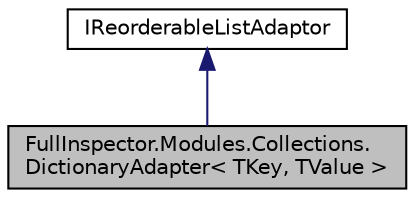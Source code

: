 digraph "FullInspector.Modules.Collections.DictionaryAdapter&lt; TKey, TValue &gt;"
{
  edge [fontname="Helvetica",fontsize="10",labelfontname="Helvetica",labelfontsize="10"];
  node [fontname="Helvetica",fontsize="10",shape=record];
  Node1 [label="FullInspector.Modules.Collections.\lDictionaryAdapter\< TKey, TValue \>",height=0.2,width=0.4,color="black", fillcolor="grey75", style="filled" fontcolor="black"];
  Node2 -> Node1 [dir="back",color="midnightblue",fontsize="10",style="solid",fontname="Helvetica"];
  Node2 [label="IReorderableListAdaptor",height=0.2,width=0.4,color="black", fillcolor="white", style="filled",URL="$interface_full_inspector_1_1_rotorz_1_1_reorderable_list_1_1_i_reorderable_list_adaptor.html",tooltip="Adaptor allowing reorderable list control to interface with list data. "];
}
